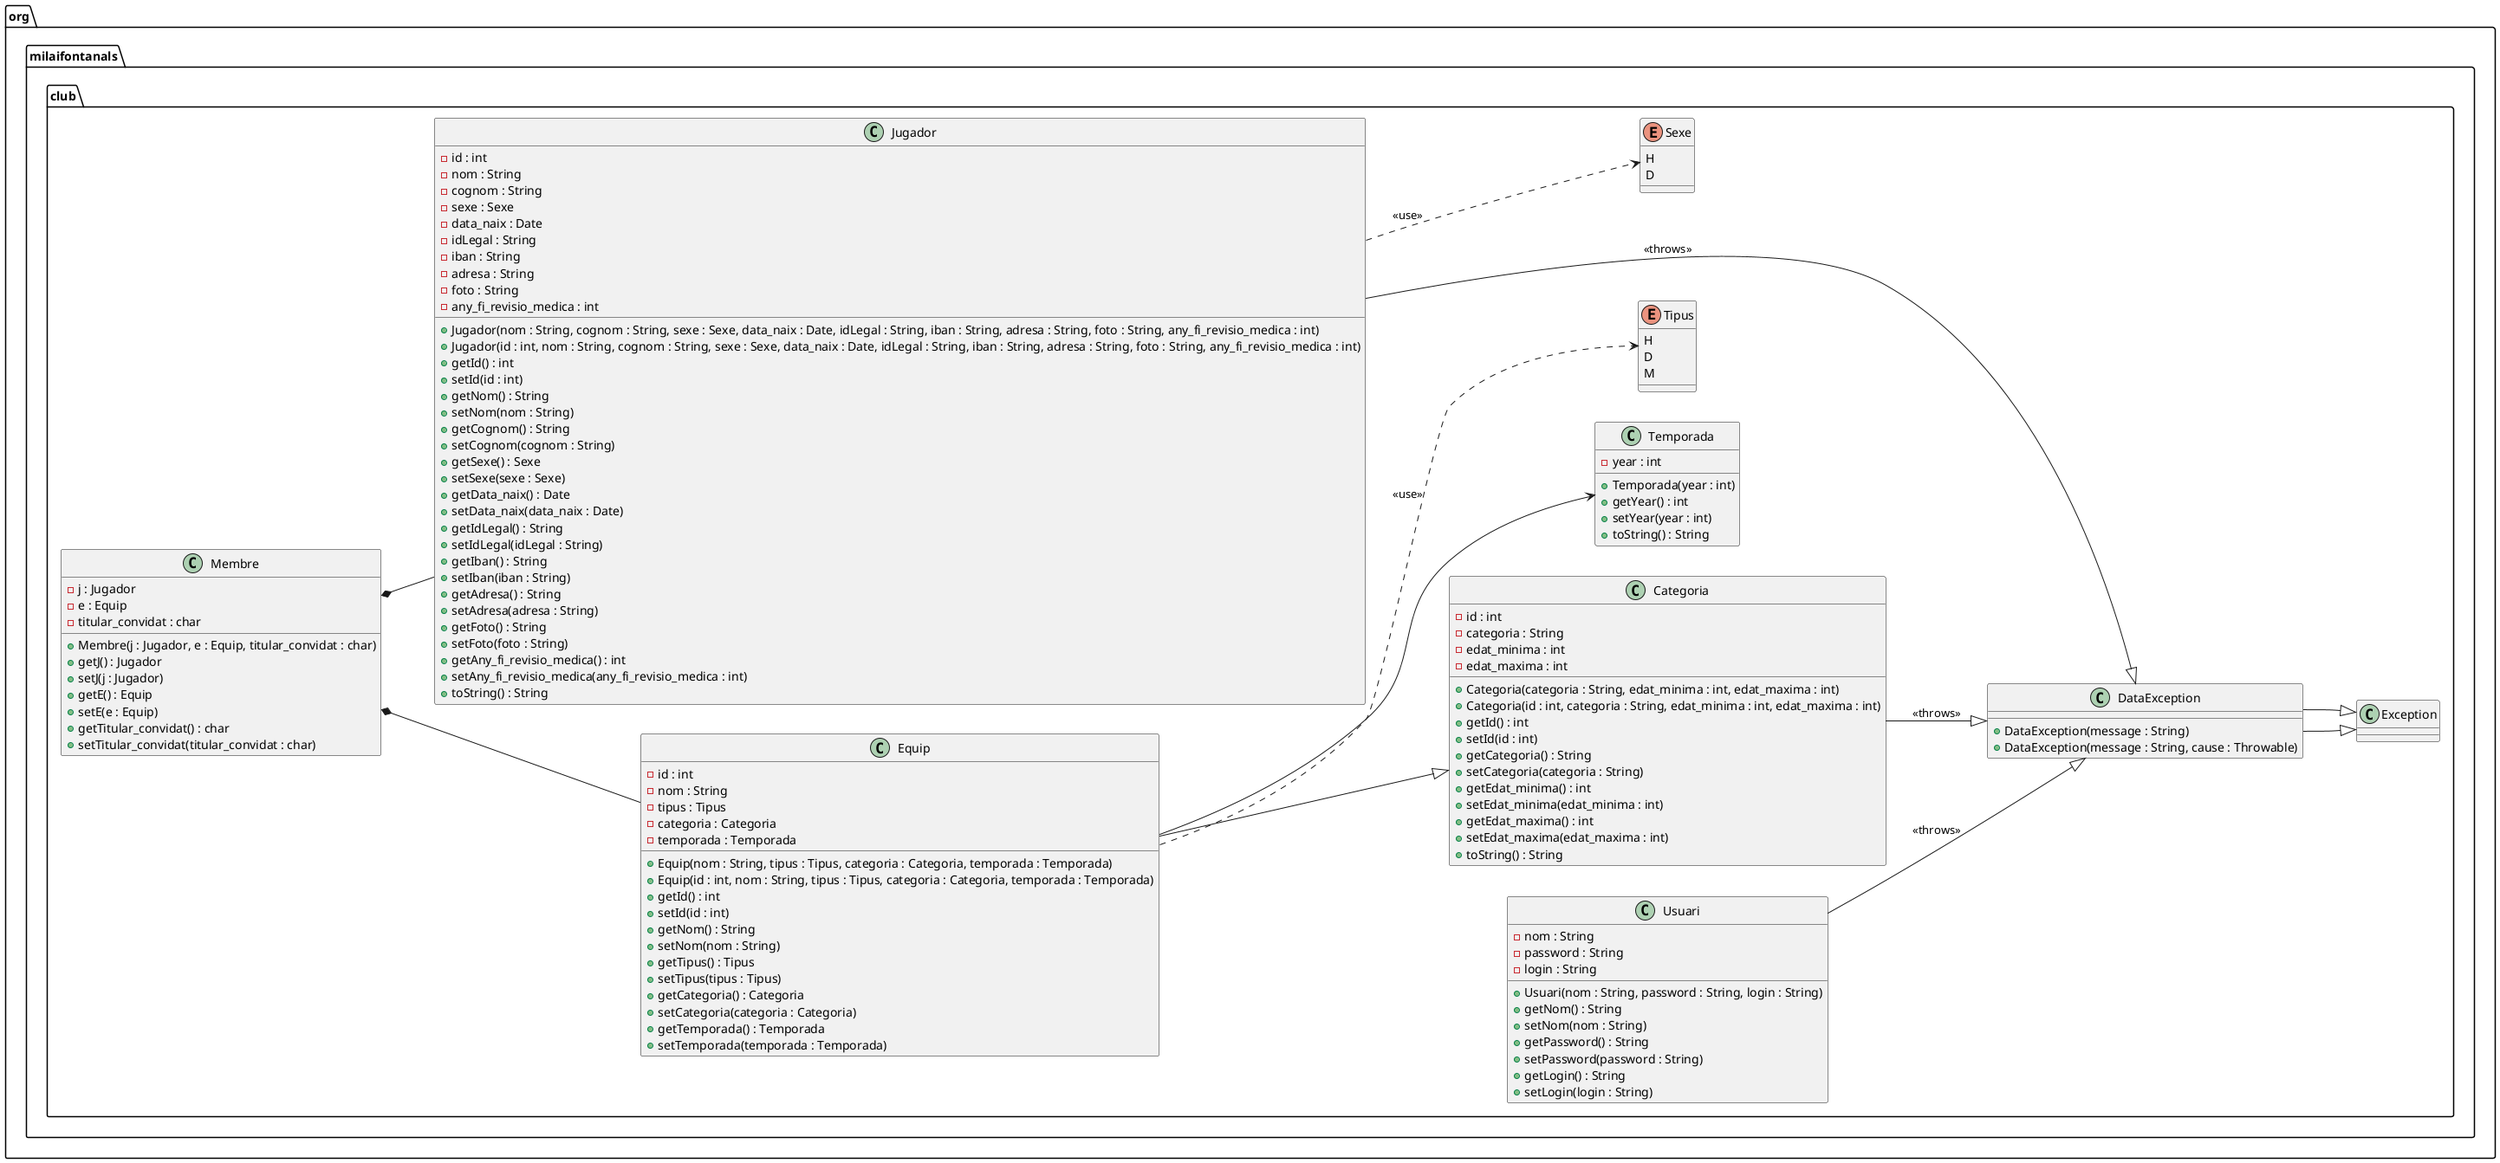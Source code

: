 @startuml
left to right direction

package "org.milaifontanals.club" {
    
    class Categoria {
        - id : int
        - categoria : String
        - edat_minima : int
        - edat_maxima : int
        + Categoria(categoria : String, edat_minima : int, edat_maxima : int)
        + Categoria(id : int, categoria : String, edat_minima : int, edat_maxima : int)
        + getId() : int
        + setId(id : int)
        + getCategoria() : String
        + setCategoria(categoria : String)
        + getEdat_minima() : int
        + setEdat_minima(edat_minima : int)
        + getEdat_maxima() : int
        + setEdat_maxima(edat_maxima : int)
        + toString() : String
    }
    
    class DataException extends Exception {
        + DataException(message : String)
        + DataException(message : String, cause : Throwable)
    }

    class Equip {
        - id : int
        - nom : String
        - tipus : Tipus
        - categoria : Categoria
        - temporada : Temporada
        + Equip(nom : String, tipus : Tipus, categoria : Categoria, temporada : Temporada)
        + Equip(id : int, nom : String, tipus : Tipus, categoria : Categoria, temporada : Temporada)
        + getId() : int
        + setId(id : int)
        + getNom() : String
        + setNom(nom : String)
        + getTipus() : Tipus
        + setTipus(tipus : Tipus)
        + getCategoria() : Categoria
        + setCategoria(categoria : Categoria)
        + getTemporada() : Temporada
        + setTemporada(temporada : Temporada)
    }

    class Jugador {
        - id : int
        - nom : String
        - cognom : String
        - sexe : Sexe
        - data_naix : Date
        - idLegal : String
        - iban : String
        - adresa : String
        - foto : String
        - any_fi_revisio_medica : int
        + Jugador(nom : String, cognom : String, sexe : Sexe, data_naix : Date, idLegal : String, iban : String, adresa : String, foto : String, any_fi_revisio_medica : int)
        + Jugador(id : int, nom : String, cognom : String, sexe : Sexe, data_naix : Date, idLegal : String, iban : String, adresa : String, foto : String, any_fi_revisio_medica : int)
        + getId() : int
        + setId(id : int)
        + getNom() : String
        + setNom(nom : String)
        + getCognom() : String
        + setCognom(cognom : String)
        + getSexe() : Sexe
        + setSexe(sexe : Sexe)
        + getData_naix() : Date
        + setData_naix(data_naix : Date)
        + getIdLegal() : String
        + setIdLegal(idLegal : String)
        + getIban() : String
        + setIban(iban : String)
        + getAdresa() : String
        + setAdresa(adresa : String)
        + getFoto() : String
        + setFoto(foto : String)
        + getAny_fi_revisio_medica() : int
        + setAny_fi_revisio_medica(any_fi_revisio_medica : int)
        + toString() : String
    }

    class Membre {
        - j : Jugador
        - e : Equip
        - titular_convidat : char
        + Membre(j : Jugador, e : Equip, titular_convidat : char)
        + getJ() : Jugador
        + setJ(j : Jugador)
        + getE() : Equip
        + setE(e : Equip)
        + getTitular_convidat() : char
        + setTitular_convidat(titular_convidat : char)
    }

    enum Sexe {
        H
        D
    }

    class Temporada {
        - year : int
        + Temporada(year : int)
        + getYear() : int
        + setYear(year : int)
        + toString() : String
    }

    enum Tipus {
        H
        D
        M
    }

    class Usuari {
        - nom : String
        - password : String
        - login : String
        + Usuari(nom : String, password : String, login : String)
        + getNom() : String
        + setNom(nom : String)
        + getPassword() : String
        + setPassword(password : String)
        + getLogin() : String
        + setLogin(login : String)
    }
}

' Relaciones
Categoria --|> DataException : <<throws>>
Jugador --|> DataException : <<throws>>
Equip --|> Categoria
Equip --> Temporada
Membre *-- Jugador
Membre *-- Equip
Usuari --|> DataException : <<throws>>
Jugador ..> Sexe : <<use>>
Equip ..> Tipus : <<use>>
DataException --|> Exception

@enduml
